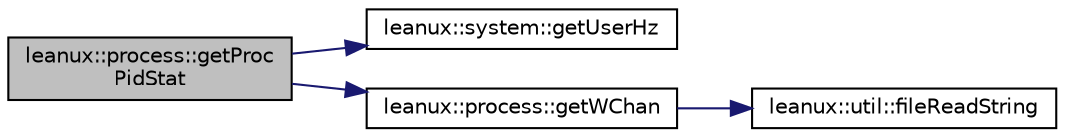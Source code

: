 digraph "leanux::process::getProcPidStat"
{
 // LATEX_PDF_SIZE
  bgcolor="transparent";
  edge [fontname="Helvetica",fontsize="10",labelfontname="Helvetica",labelfontsize="10"];
  node [fontname="Helvetica",fontsize="10",shape=record];
  rankdir="LR";
  Node1 [label="leanux::process::getProc\lPidStat",height=0.2,width=0.4,color="black", fillcolor="grey75", style="filled", fontcolor="black",tooltip="Get the ProcPidStat for the pid."];
  Node1 -> Node2 [color="midnightblue",fontsize="10",style="solid",fontname="Helvetica"];
  Node2 [label="leanux::system::getUserHz",height=0.2,width=0.4,color="black",URL="$namespaceleanux_1_1system.html#abb67aa26c6ef63b4ad7b4194f1a8d774",tooltip="Get the number of clock ticks per second."];
  Node1 -> Node3 [color="midnightblue",fontsize="10",style="solid",fontname="Helvetica"];
  Node3 [label="leanux::process::getWChan",height=0.2,width=0.4,color="black",URL="$namespaceleanux_1_1process.html#ae296bd326d85ba028518123373e431ce",tooltip="get the current kernel channel waited on by the process."];
  Node3 -> Node4 [color="midnightblue",fontsize="10",style="solid",fontname="Helvetica"];
  Node4 [label="leanux::util::fileReadString",height=0.2,width=0.4,color="black",URL="$namespaceleanux_1_1util.html#a57bfd49353610b3d0b6d121b264c676e",tooltip="read the file as a single string."];
}
